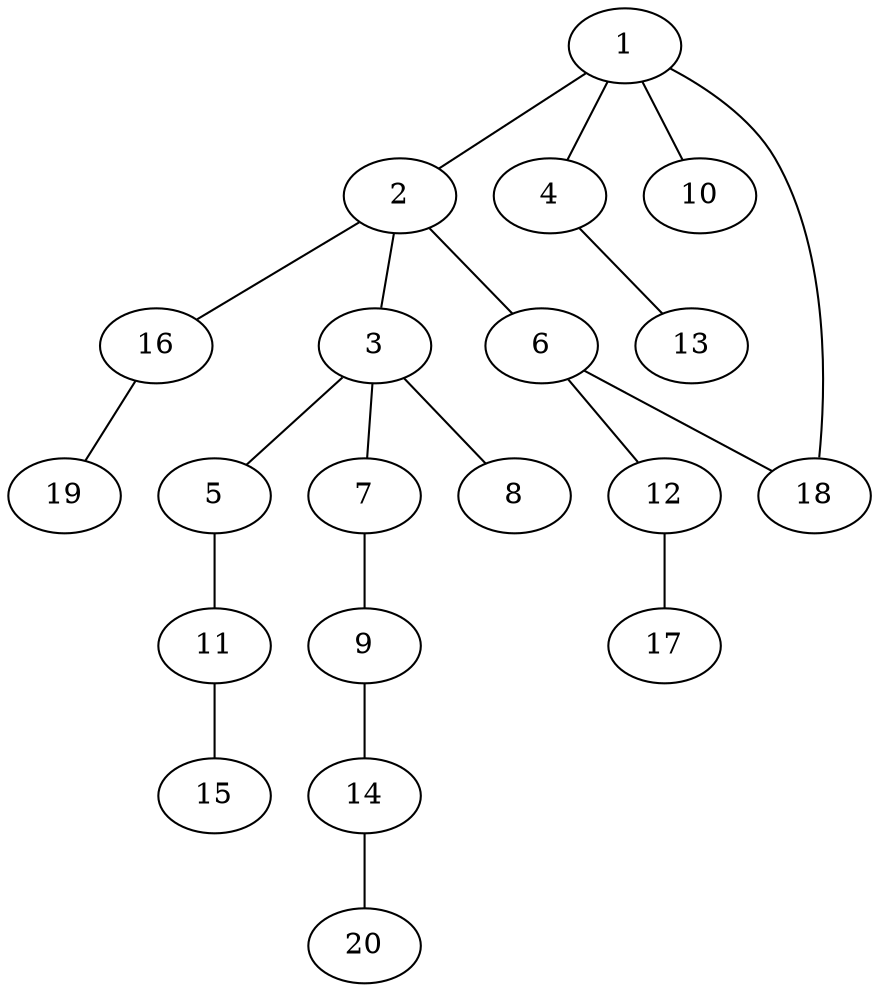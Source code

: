graph graphname {1--2
1--4
1--10
1--18
2--3
2--6
2--16
3--5
3--7
3--8
4--13
5--11
6--12
6--18
7--9
9--14
11--15
12--17
14--20
16--19
}